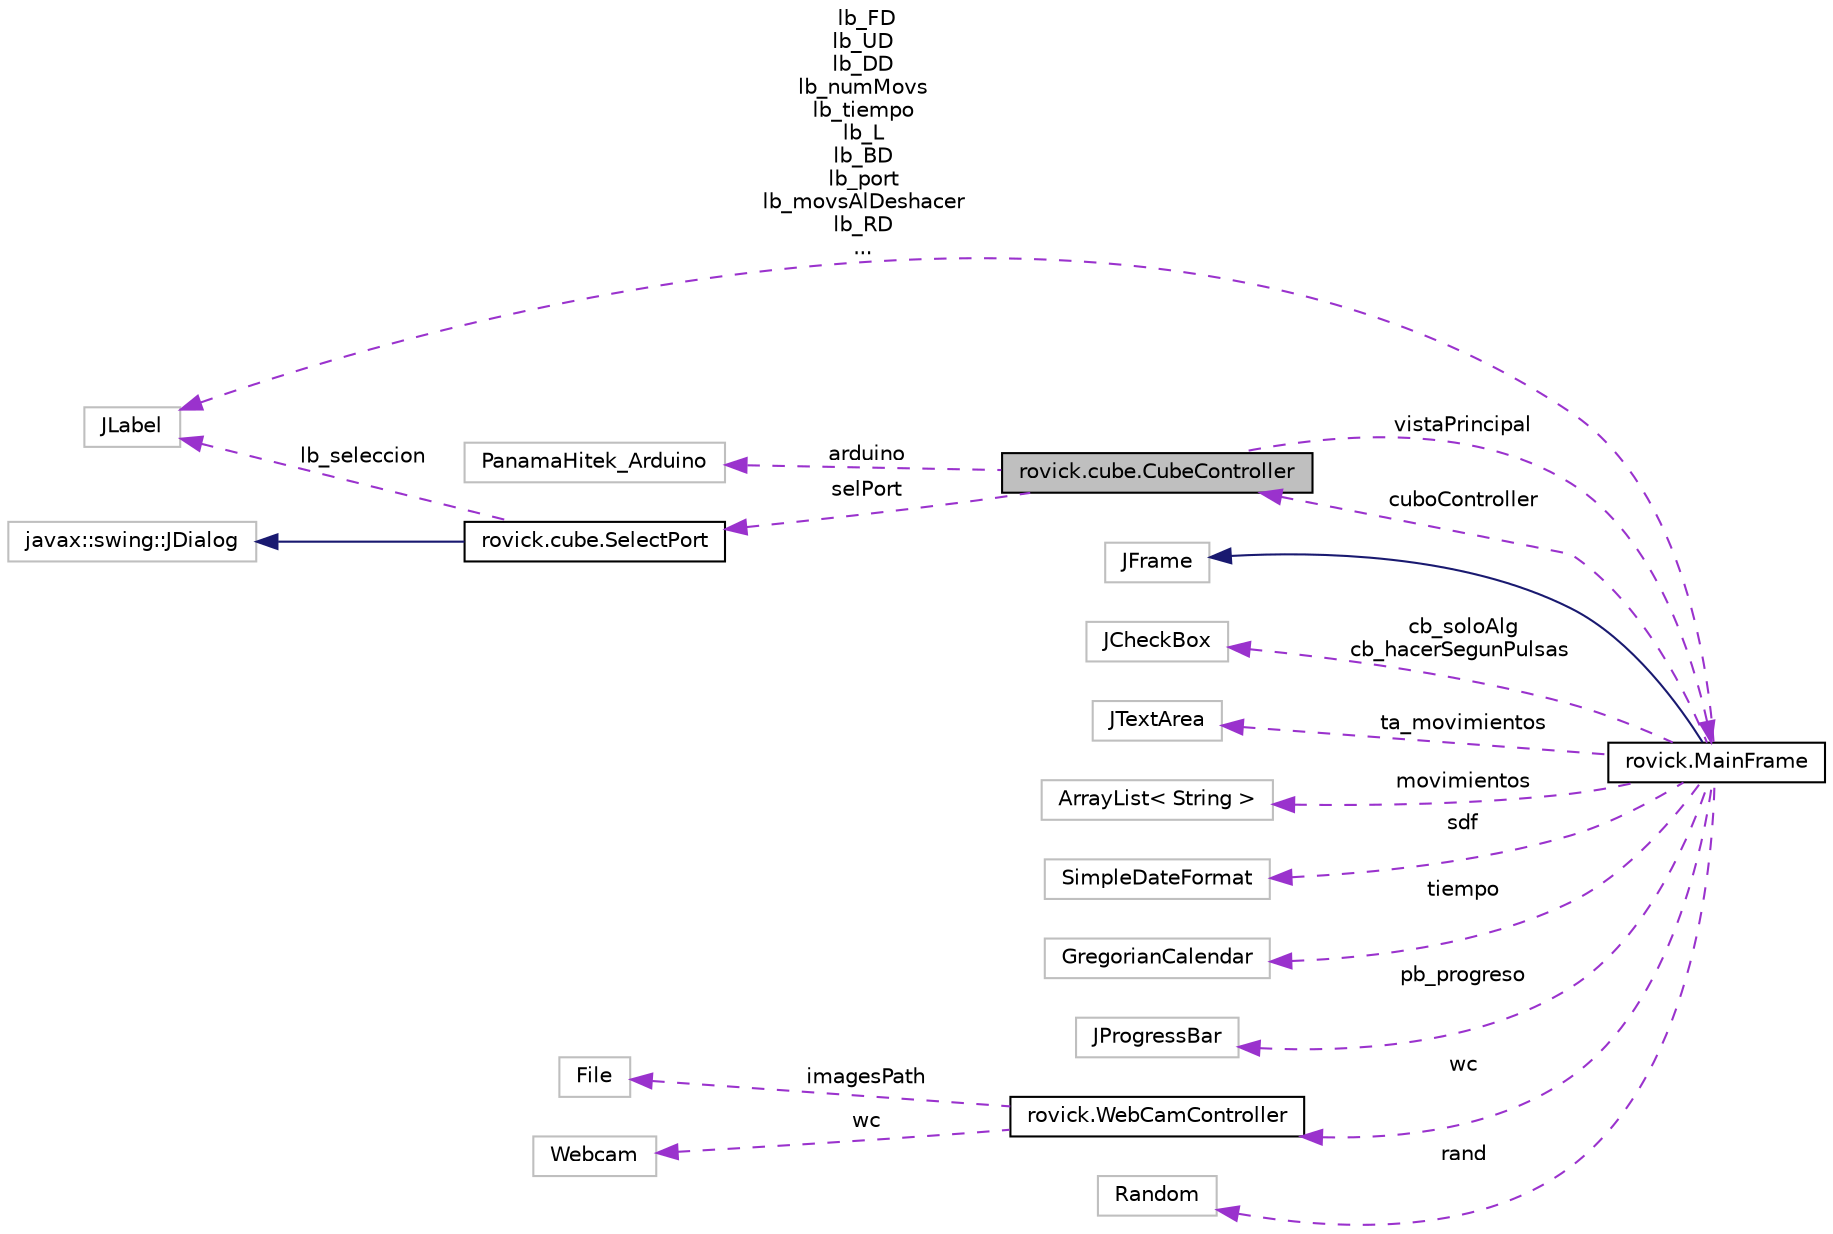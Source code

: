 digraph "rovick.cube.CubeController"
{
  edge [fontname="Helvetica",fontsize="10",labelfontname="Helvetica",labelfontsize="10"];
  node [fontname="Helvetica",fontsize="10",shape=record];
  rankdir="LR";
  Node1 [label="rovick.cube.CubeController",height=0.2,width=0.4,color="black", fillcolor="grey75", style="filled", fontcolor="black"];
  Node2 -> Node1 [dir="back",color="darkorchid3",fontsize="10",style="dashed",label=" selPort" ,fontname="Helvetica"];
  Node2 [label="rovick.cube.SelectPort",height=0.2,width=0.4,color="black", fillcolor="white", style="filled",URL="$classrovick_1_1cube_1_1_select_port.html",tooltip="Pequeña vista para seleccionar el puerto en el que está el arduino conectado. "];
  Node3 -> Node2 [dir="back",color="midnightblue",fontsize="10",style="solid",fontname="Helvetica"];
  Node3 [label="javax::swing::JDialog",height=0.2,width=0.4,color="grey75", fillcolor="white", style="filled"];
  Node4 -> Node2 [dir="back",color="darkorchid3",fontsize="10",style="dashed",label=" lb_seleccion" ,fontname="Helvetica"];
  Node4 [label="JLabel",height=0.2,width=0.4,color="grey75", fillcolor="white", style="filled"];
  Node5 -> Node1 [dir="back",color="darkorchid3",fontsize="10",style="dashed",label=" vistaPrincipal" ,fontname="Helvetica"];
  Node5 [label="rovick.MainFrame",height=0.2,width=0.4,color="black", fillcolor="white", style="filled",URL="$classrovick_1_1_main_frame.html",tooltip="Vista pincipal del resolvedor de cubos de rubick. "];
  Node6 -> Node5 [dir="back",color="midnightblue",fontsize="10",style="solid",fontname="Helvetica"];
  Node6 [label="JFrame",height=0.2,width=0.4,color="grey75", fillcolor="white", style="filled"];
  Node7 -> Node5 [dir="back",color="darkorchid3",fontsize="10",style="dashed",label=" cb_soloAlg\ncb_hacerSegunPulsas" ,fontname="Helvetica"];
  Node7 [label="JCheckBox",height=0.2,width=0.4,color="grey75", fillcolor="white", style="filled"];
  Node8 -> Node5 [dir="back",color="darkorchid3",fontsize="10",style="dashed",label=" ta_movimientos" ,fontname="Helvetica"];
  Node8 [label="JTextArea",height=0.2,width=0.4,color="grey75", fillcolor="white", style="filled"];
  Node1 -> Node5 [dir="back",color="darkorchid3",fontsize="10",style="dashed",label=" cuboController" ,fontname="Helvetica"];
  Node9 -> Node5 [dir="back",color="darkorchid3",fontsize="10",style="dashed",label=" movimientos" ,fontname="Helvetica"];
  Node9 [label="ArrayList\< String \>",height=0.2,width=0.4,color="grey75", fillcolor="white", style="filled"];
  Node10 -> Node5 [dir="back",color="darkorchid3",fontsize="10",style="dashed",label=" sdf" ,fontname="Helvetica"];
  Node10 [label="SimpleDateFormat",height=0.2,width=0.4,color="grey75", fillcolor="white", style="filled"];
  Node11 -> Node5 [dir="back",color="darkorchid3",fontsize="10",style="dashed",label=" tiempo" ,fontname="Helvetica"];
  Node11 [label="GregorianCalendar",height=0.2,width=0.4,color="grey75", fillcolor="white", style="filled"];
  Node4 -> Node5 [dir="back",color="darkorchid3",fontsize="10",style="dashed",label=" lb_FD\nlb_UD\nlb_DD\nlb_numMovs\nlb_tiempo\nlb_L\nlb_BD\nlb_port\nlb_movsAlDeshacer\nlb_RD\n..." ,fontname="Helvetica"];
  Node12 -> Node5 [dir="back",color="darkorchid3",fontsize="10",style="dashed",label=" pb_progreso" ,fontname="Helvetica"];
  Node12 [label="JProgressBar",height=0.2,width=0.4,color="grey75", fillcolor="white", style="filled"];
  Node13 -> Node5 [dir="back",color="darkorchid3",fontsize="10",style="dashed",label=" wc" ,fontname="Helvetica"];
  Node13 [label="rovick.WebCamController",height=0.2,width=0.4,color="black", fillcolor="white", style="filled",URL="$classrovick_1_1_web_cam_controller.html",tooltip="Clase encargada de el control de la Camara Web. "];
  Node14 -> Node13 [dir="back",color="darkorchid3",fontsize="10",style="dashed",label=" imagesPath" ,fontname="Helvetica"];
  Node14 [label="File",height=0.2,width=0.4,color="grey75", fillcolor="white", style="filled"];
  Node15 -> Node13 [dir="back",color="darkorchid3",fontsize="10",style="dashed",label=" wc" ,fontname="Helvetica"];
  Node15 [label="Webcam",height=0.2,width=0.4,color="grey75", fillcolor="white", style="filled"];
  Node16 -> Node5 [dir="back",color="darkorchid3",fontsize="10",style="dashed",label=" rand" ,fontname="Helvetica"];
  Node16 [label="Random",height=0.2,width=0.4,color="grey75", fillcolor="white", style="filled"];
  Node17 -> Node1 [dir="back",color="darkorchid3",fontsize="10",style="dashed",label=" arduino" ,fontname="Helvetica"];
  Node17 [label="PanamaHitek_Arduino",height=0.2,width=0.4,color="grey75", fillcolor="white", style="filled"];
}
